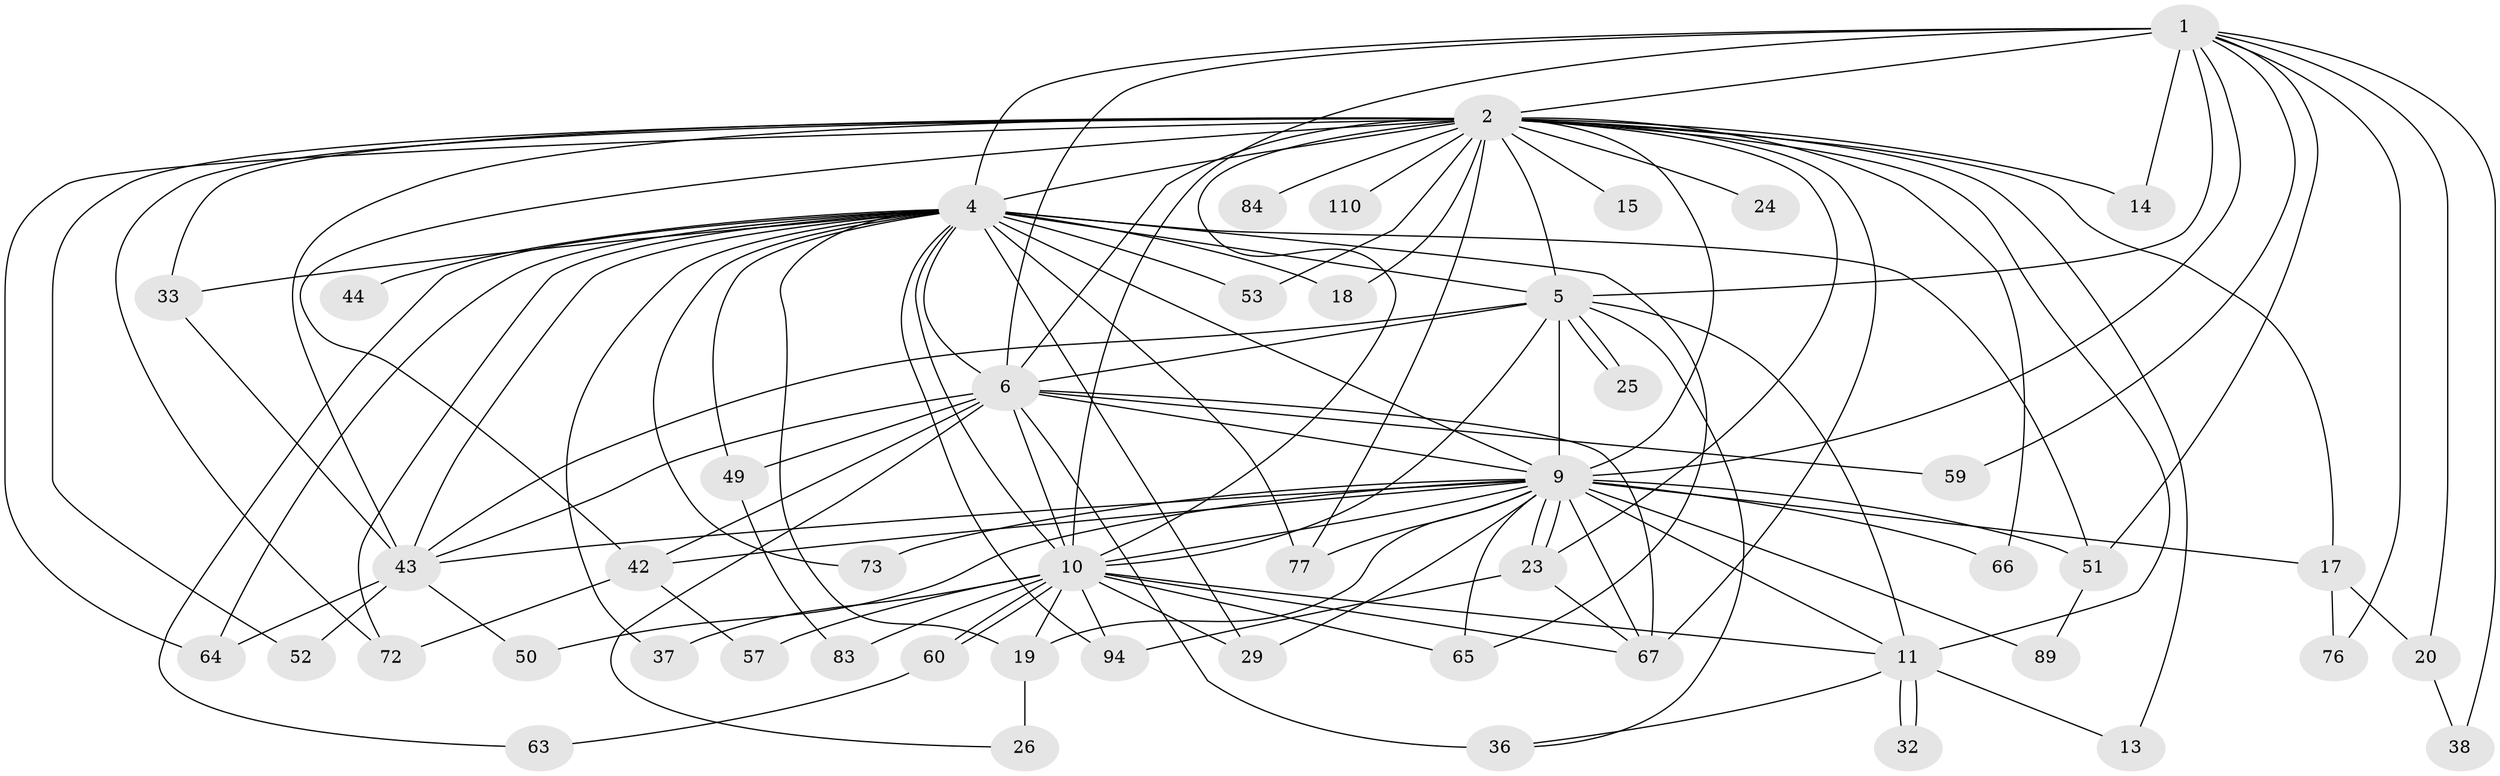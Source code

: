 // original degree distribution, {18: 0.007936507936507936, 20: 0.015873015873015872, 30: 0.007936507936507936, 26: 0.007936507936507936, 16: 0.007936507936507936, 23: 0.007936507936507936, 25: 0.007936507936507936, 36: 0.007936507936507936, 24: 0.007936507936507936, 10: 0.007936507936507936, 3: 0.2222222222222222, 2: 0.5476190476190477, 5: 0.06349206349206349, 4: 0.06349206349206349, 6: 0.015873015873015872}
// Generated by graph-tools (version 1.1) at 2025/17/03/04/25 18:17:48]
// undirected, 50 vertices, 122 edges
graph export_dot {
graph [start="1"]
  node [color=gray90,style=filled];
  1;
  2 [super="+3+123+114+34+7+28"];
  4 [super="+21+100+31+93+85+8+62"];
  5 [super="+12+30"];
  6 [super="+48+124"];
  9 [super="+45+40+35+109+56+16"];
  10;
  11 [super="+121+101"];
  13;
  14;
  15;
  17;
  18;
  19;
  20;
  23 [super="+106+80+91"];
  24 [super="+105"];
  25;
  26;
  29 [super="+69"];
  32;
  33;
  36 [super="+55"];
  37;
  38;
  42 [super="+79"];
  43 [super="+61+81+47"];
  44;
  49;
  50;
  51 [super="+68+75+54"];
  52 [super="+99"];
  53;
  57;
  59;
  60;
  63;
  64 [super="+74"];
  65 [super="+96"];
  66;
  67 [super="+70+78"];
  72 [super="+111"];
  73 [super="+102+88"];
  76;
  77 [super="+104+112"];
  83;
  84;
  89;
  94;
  110;
  1 -- 2 [weight=3];
  1 -- 4 [weight=3];
  1 -- 5;
  1 -- 6;
  1 -- 9;
  1 -- 10;
  1 -- 14;
  1 -- 20;
  1 -- 38;
  1 -- 51 [weight=3];
  1 -- 59;
  1 -- 76;
  2 -- 4 [weight=11];
  2 -- 5 [weight=4];
  2 -- 6 [weight=5];
  2 -- 9 [weight=9];
  2 -- 10 [weight=4];
  2 -- 14;
  2 -- 15 [weight=2];
  2 -- 24 [weight=3];
  2 -- 66;
  2 -- 11 [weight=2];
  2 -- 72;
  2 -- 77 [weight=2];
  2 -- 18;
  2 -- 33;
  2 -- 42;
  2 -- 43 [weight=2];
  2 -- 110;
  2 -- 52 [weight=2];
  2 -- 64;
  2 -- 67 [weight=2];
  2 -- 13;
  2 -- 17;
  2 -- 84;
  2 -- 53;
  2 -- 23;
  4 -- 5 [weight=2];
  4 -- 6 [weight=3];
  4 -- 9 [weight=5];
  4 -- 10 [weight=4];
  4 -- 18;
  4 -- 37;
  4 -- 64;
  4 -- 72 [weight=2];
  4 -- 77;
  4 -- 43 [weight=2];
  4 -- 73 [weight=3];
  4 -- 65;
  4 -- 51 [weight=2];
  4 -- 33;
  4 -- 53;
  4 -- 19;
  4 -- 44;
  4 -- 49;
  4 -- 29;
  4 -- 94;
  4 -- 63;
  5 -- 6;
  5 -- 9 [weight=3];
  5 -- 10;
  5 -- 25;
  5 -- 25;
  5 -- 36;
  5 -- 43;
  5 -- 11;
  6 -- 9;
  6 -- 10 [weight=2];
  6 -- 26;
  6 -- 43;
  6 -- 49;
  6 -- 59;
  6 -- 67;
  6 -- 36 [weight=2];
  6 -- 42;
  9 -- 10;
  9 -- 11 [weight=2];
  9 -- 17 [weight=2];
  9 -- 19;
  9 -- 23 [weight=2];
  9 -- 23;
  9 -- 29;
  9 -- 42 [weight=2];
  9 -- 65;
  9 -- 73 [weight=2];
  9 -- 89;
  9 -- 67;
  9 -- 50 [weight=2];
  9 -- 51;
  9 -- 66;
  9 -- 43 [weight=2];
  9 -- 77;
  10 -- 19;
  10 -- 37;
  10 -- 57;
  10 -- 60;
  10 -- 60;
  10 -- 65;
  10 -- 83;
  10 -- 94;
  10 -- 67;
  10 -- 29;
  10 -- 11;
  11 -- 13;
  11 -- 32;
  11 -- 32;
  11 -- 36;
  17 -- 20;
  17 -- 76;
  19 -- 26;
  20 -- 38;
  23 -- 94;
  23 -- 67;
  33 -- 43;
  42 -- 57;
  42 -- 72 [weight=2];
  43 -- 52;
  43 -- 64;
  43 -- 50;
  49 -- 83;
  51 -- 89;
  60 -- 63;
}
